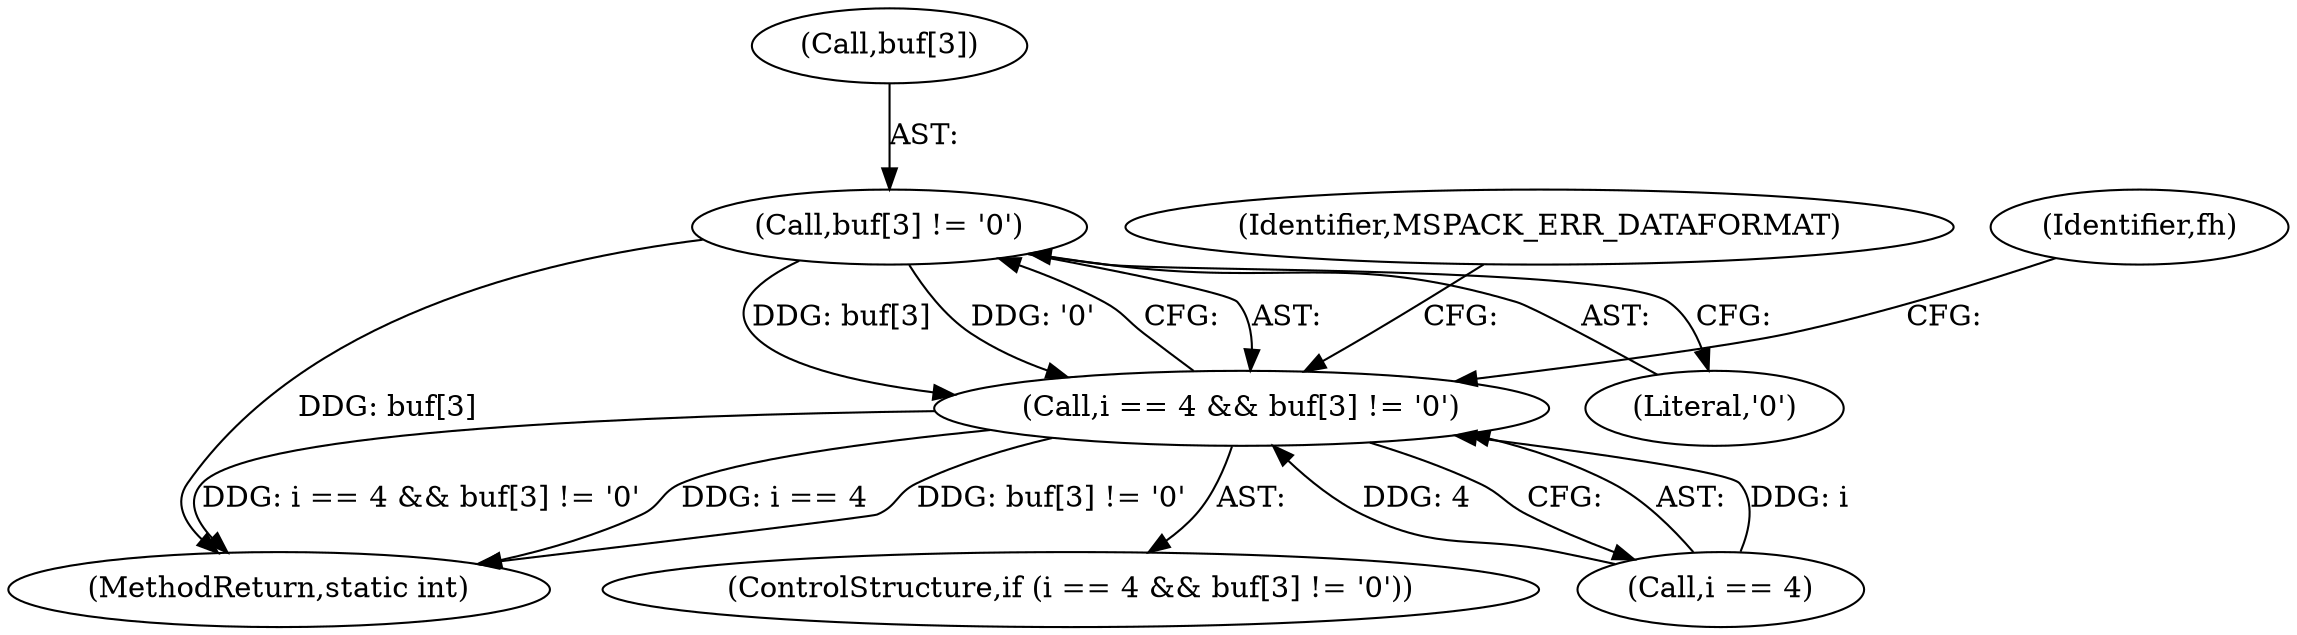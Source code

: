 digraph "0_libmspack_0b0ef9344255ff5acfac6b7af09198ac9c9756c8@array" {
"1000438" [label="(Call,buf[3] != '\0')"];
"1000434" [label="(Call,i == 4 && buf[3] != '\0')"];
"1000434" [label="(Call,i == 4 && buf[3] != '\0')"];
"1000439" [label="(Call,buf[3])"];
"1000444" [label="(Identifier,MSPACK_ERR_DATAFORMAT)"];
"1000438" [label="(Call,buf[3] != '\0')"];
"1000447" [label="(Identifier,fh)"];
"1000433" [label="(ControlStructure,if (i == 4 && buf[3] != '\0'))"];
"1000535" [label="(MethodReturn,static int)"];
"1000442" [label="(Literal,'\0')"];
"1000435" [label="(Call,i == 4)"];
"1000438" -> "1000434"  [label="AST: "];
"1000438" -> "1000442"  [label="CFG: "];
"1000439" -> "1000438"  [label="AST: "];
"1000442" -> "1000438"  [label="AST: "];
"1000434" -> "1000438"  [label="CFG: "];
"1000438" -> "1000535"  [label="DDG: buf[3]"];
"1000438" -> "1000434"  [label="DDG: buf[3]"];
"1000438" -> "1000434"  [label="DDG: '\0'"];
"1000434" -> "1000433"  [label="AST: "];
"1000434" -> "1000435"  [label="CFG: "];
"1000435" -> "1000434"  [label="AST: "];
"1000444" -> "1000434"  [label="CFG: "];
"1000447" -> "1000434"  [label="CFG: "];
"1000434" -> "1000535"  [label="DDG: buf[3] != '\0'"];
"1000434" -> "1000535"  [label="DDG: i == 4 && buf[3] != '\0'"];
"1000434" -> "1000535"  [label="DDG: i == 4"];
"1000435" -> "1000434"  [label="DDG: i"];
"1000435" -> "1000434"  [label="DDG: 4"];
}
